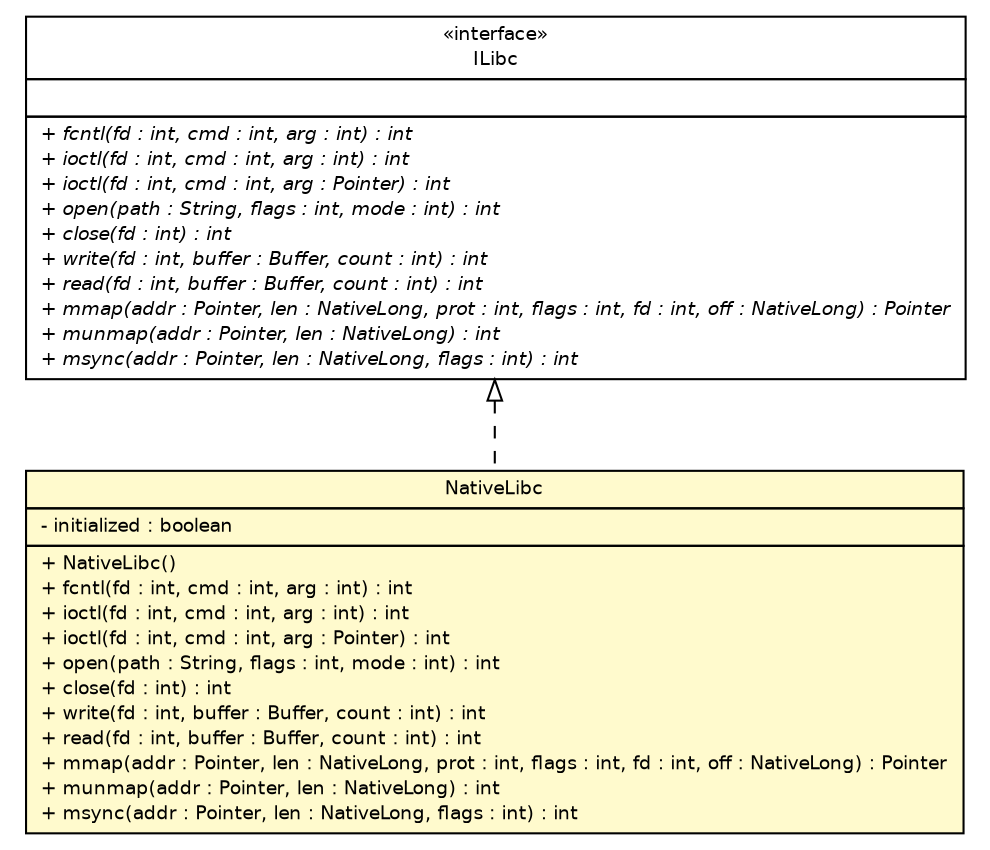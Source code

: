 #!/usr/local/bin/dot
#
# Class diagram 
# Generated by UMLGraph version R5_6-24-gf6e263 (http://www.umlgraph.org/)
#

digraph G {
	edge [fontname="Helvetica",fontsize=10,labelfontname="Helvetica",labelfontsize=10];
	node [fontname="Helvetica",fontsize=10,shape=plaintext];
	nodesep=0.25;
	ranksep=0.5;
	// ev3dev.utils.io.ILibc
	c5562 [label=<<table title="ev3dev.utils.io.ILibc" border="0" cellborder="1" cellspacing="0" cellpadding="2" port="p" href="./ILibc.html">
		<tr><td><table border="0" cellspacing="0" cellpadding="1">
<tr><td align="center" balign="center"> &#171;interface&#187; </td></tr>
<tr><td align="center" balign="center"> ILibc </td></tr>
		</table></td></tr>
		<tr><td><table border="0" cellspacing="0" cellpadding="1">
<tr><td align="left" balign="left">  </td></tr>
		</table></td></tr>
		<tr><td><table border="0" cellspacing="0" cellpadding="1">
<tr><td align="left" balign="left"><font face="Helvetica-Oblique" point-size="9.0"> + fcntl(fd : int, cmd : int, arg : int) : int </font></td></tr>
<tr><td align="left" balign="left"><font face="Helvetica-Oblique" point-size="9.0"> + ioctl(fd : int, cmd : int, arg : int) : int </font></td></tr>
<tr><td align="left" balign="left"><font face="Helvetica-Oblique" point-size="9.0"> + ioctl(fd : int, cmd : int, arg : Pointer) : int </font></td></tr>
<tr><td align="left" balign="left"><font face="Helvetica-Oblique" point-size="9.0"> + open(path : String, flags : int, mode : int) : int </font></td></tr>
<tr><td align="left" balign="left"><font face="Helvetica-Oblique" point-size="9.0"> + close(fd : int) : int </font></td></tr>
<tr><td align="left" balign="left"><font face="Helvetica-Oblique" point-size="9.0"> + write(fd : int, buffer : Buffer, count : int) : int </font></td></tr>
<tr><td align="left" balign="left"><font face="Helvetica-Oblique" point-size="9.0"> + read(fd : int, buffer : Buffer, count : int) : int </font></td></tr>
<tr><td align="left" balign="left"><font face="Helvetica-Oblique" point-size="9.0"> + mmap(addr : Pointer, len : NativeLong, prot : int, flags : int, fd : int, off : NativeLong) : Pointer </font></td></tr>
<tr><td align="left" balign="left"><font face="Helvetica-Oblique" point-size="9.0"> + munmap(addr : Pointer, len : NativeLong) : int </font></td></tr>
<tr><td align="left" balign="left"><font face="Helvetica-Oblique" point-size="9.0"> + msync(addr : Pointer, len : NativeLong, flags : int) : int </font></td></tr>
		</table></td></tr>
		</table>>, URL="./ILibc.html", fontname="Helvetica", fontcolor="black", fontsize=9.0];
	// ev3dev.utils.io.NativeLibc
	c5577 [label=<<table title="ev3dev.utils.io.NativeLibc" border="0" cellborder="1" cellspacing="0" cellpadding="2" port="p" bgcolor="lemonChiffon" href="./NativeLibc.html">
		<tr><td><table border="0" cellspacing="0" cellpadding="1">
<tr><td align="center" balign="center"> NativeLibc </td></tr>
		</table></td></tr>
		<tr><td><table border="0" cellspacing="0" cellpadding="1">
<tr><td align="left" balign="left"> - initialized : boolean </td></tr>
		</table></td></tr>
		<tr><td><table border="0" cellspacing="0" cellpadding="1">
<tr><td align="left" balign="left"> + NativeLibc() </td></tr>
<tr><td align="left" balign="left"> + fcntl(fd : int, cmd : int, arg : int) : int </td></tr>
<tr><td align="left" balign="left"> + ioctl(fd : int, cmd : int, arg : int) : int </td></tr>
<tr><td align="left" balign="left"> + ioctl(fd : int, cmd : int, arg : Pointer) : int </td></tr>
<tr><td align="left" balign="left"> + open(path : String, flags : int, mode : int) : int </td></tr>
<tr><td align="left" balign="left"> + close(fd : int) : int </td></tr>
<tr><td align="left" balign="left"> + write(fd : int, buffer : Buffer, count : int) : int </td></tr>
<tr><td align="left" balign="left"> + read(fd : int, buffer : Buffer, count : int) : int </td></tr>
<tr><td align="left" balign="left"> + mmap(addr : Pointer, len : NativeLong, prot : int, flags : int, fd : int, off : NativeLong) : Pointer </td></tr>
<tr><td align="left" balign="left"> + munmap(addr : Pointer, len : NativeLong) : int </td></tr>
<tr><td align="left" balign="left"> + msync(addr : Pointer, len : NativeLong, flags : int) : int </td></tr>
		</table></td></tr>
		</table>>, URL="./NativeLibc.html", fontname="Helvetica", fontcolor="black", fontsize=9.0];
	//ev3dev.utils.io.NativeLibc implements ev3dev.utils.io.ILibc
	c5562:p -> c5577:p [dir=back,arrowtail=empty,style=dashed];
}

